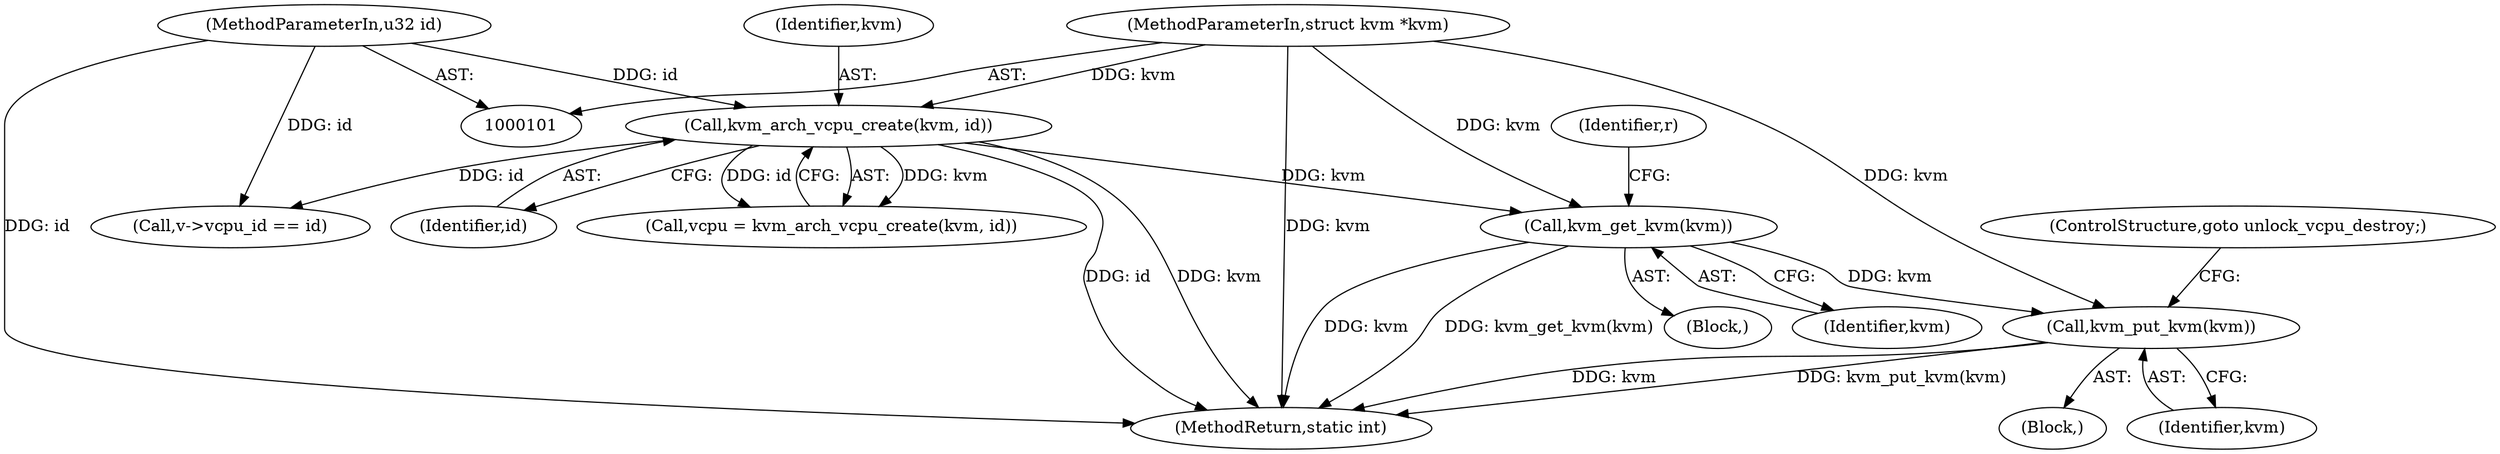 digraph "0_linux_9c895160d25a76c21b65bad141b08e8d4f99afef_0@pointer" {
"1000184" [label="(Call,kvm_get_kvm(kvm))"];
"1000110" [label="(Call,kvm_arch_vcpu_create(kvm, id))"];
"1000102" [label="(MethodParameterIn,struct kvm *kvm)"];
"1000103" [label="(MethodParameterIn,u32 id)"];
"1000195" [label="(Call,kvm_put_kvm(kvm))"];
"1000197" [label="(ControlStructure,goto unlock_vcpu_destroy;)"];
"1000104" [label="(Block,)"];
"1000111" [label="(Identifier,kvm)"];
"1000187" [label="(Identifier,r)"];
"1000196" [label="(Identifier,kvm)"];
"1000110" [label="(Call,kvm_arch_vcpu_create(kvm, id))"];
"1000112" [label="(Identifier,id)"];
"1000103" [label="(MethodParameterIn,u32 id)"];
"1000184" [label="(Call,kvm_get_kvm(kvm))"];
"1000163" [label="(Call,v->vcpu_id == id)"];
"1000185" [label="(Identifier,kvm)"];
"1000194" [label="(Block,)"];
"1000102" [label="(MethodParameterIn,struct kvm *kvm)"];
"1000233" [label="(MethodReturn,static int)"];
"1000108" [label="(Call,vcpu = kvm_arch_vcpu_create(kvm, id))"];
"1000195" [label="(Call,kvm_put_kvm(kvm))"];
"1000184" -> "1000104"  [label="AST: "];
"1000184" -> "1000185"  [label="CFG: "];
"1000185" -> "1000184"  [label="AST: "];
"1000187" -> "1000184"  [label="CFG: "];
"1000184" -> "1000233"  [label="DDG: kvm"];
"1000184" -> "1000233"  [label="DDG: kvm_get_kvm(kvm)"];
"1000110" -> "1000184"  [label="DDG: kvm"];
"1000102" -> "1000184"  [label="DDG: kvm"];
"1000184" -> "1000195"  [label="DDG: kvm"];
"1000110" -> "1000108"  [label="AST: "];
"1000110" -> "1000112"  [label="CFG: "];
"1000111" -> "1000110"  [label="AST: "];
"1000112" -> "1000110"  [label="AST: "];
"1000108" -> "1000110"  [label="CFG: "];
"1000110" -> "1000233"  [label="DDG: id"];
"1000110" -> "1000233"  [label="DDG: kvm"];
"1000110" -> "1000108"  [label="DDG: kvm"];
"1000110" -> "1000108"  [label="DDG: id"];
"1000102" -> "1000110"  [label="DDG: kvm"];
"1000103" -> "1000110"  [label="DDG: id"];
"1000110" -> "1000163"  [label="DDG: id"];
"1000102" -> "1000101"  [label="AST: "];
"1000102" -> "1000233"  [label="DDG: kvm"];
"1000102" -> "1000195"  [label="DDG: kvm"];
"1000103" -> "1000101"  [label="AST: "];
"1000103" -> "1000233"  [label="DDG: id"];
"1000103" -> "1000163"  [label="DDG: id"];
"1000195" -> "1000194"  [label="AST: "];
"1000195" -> "1000196"  [label="CFG: "];
"1000196" -> "1000195"  [label="AST: "];
"1000197" -> "1000195"  [label="CFG: "];
"1000195" -> "1000233"  [label="DDG: kvm_put_kvm(kvm)"];
"1000195" -> "1000233"  [label="DDG: kvm"];
}
